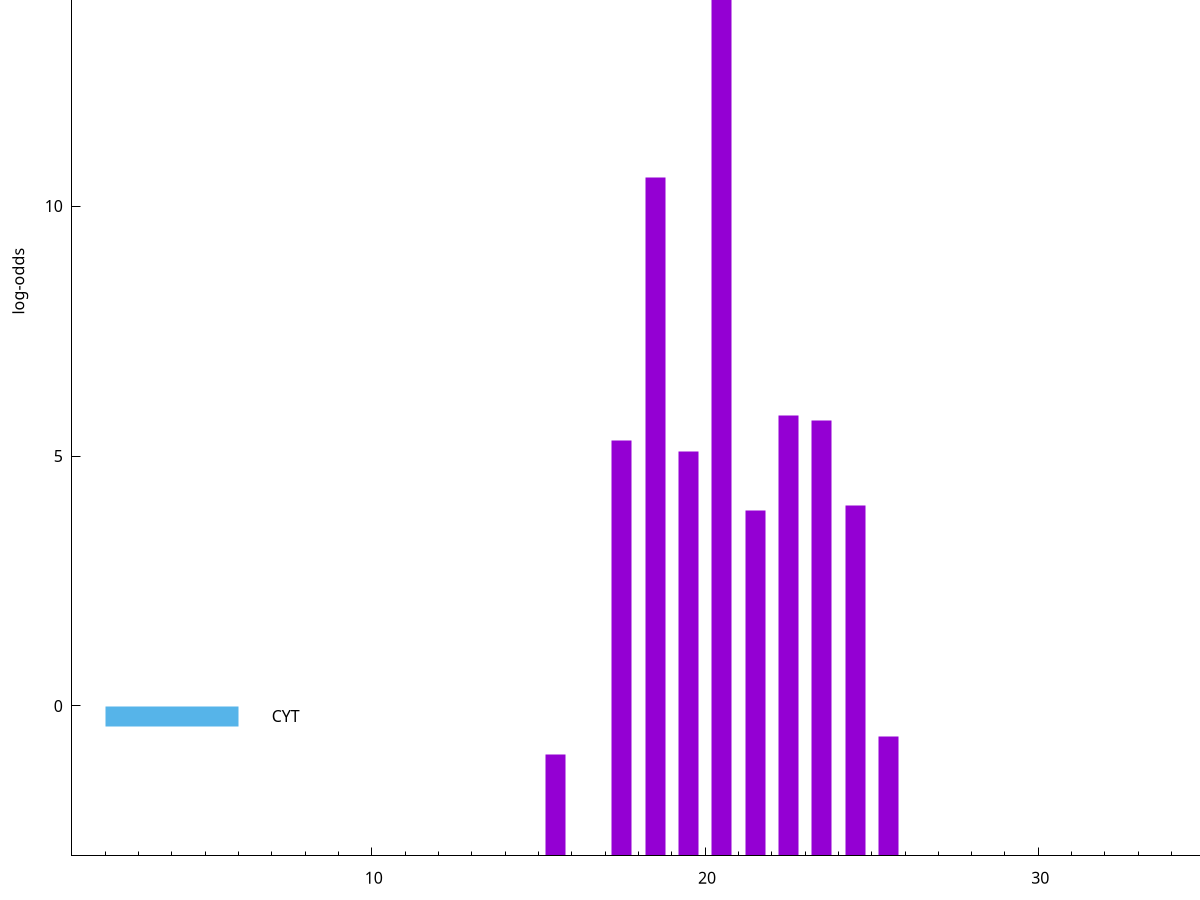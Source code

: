 set title "LipoP predictions for SRR5666488.gff"
set size 2., 1.4
set xrange [1:70] 
set mxtics 10
set yrange [-3:20]
set y2range [0:23]
set ylabel "log-odds"
set term postscript eps color solid "Helvetica" 30
set output "SRR5666488.gff2.eps"
set arrow from 2,17.3581 to 6,17.3581 nohead lt 1 lw 20
set label "SpI" at 7,17.3581
set arrow from 2,-0.200913 to 6,-0.200913 nohead lt 3 lw 20
set label "CYT" at 7,-0.200913
set arrow from 2,17.3581 to 6,17.3581 nohead lt 1 lw 20
set label "SpI" at 7,17.3581
# NOTE: The scores below are the log-odds scores with the threshold
# NOTE: subtracted (a hack to make gnuplot make the histogram all
# NOTE: look nice).
plot "-" axes x1y2 title "" with impulses lt 1 lw 20
20.500000 20.343200
18.500000 13.567400
22.500000 8.814090
23.500000 8.706810
17.500000 8.311420
19.500000 8.095350
24.500000 7.012050
21.500000 6.903500
25.500000 2.397566
15.500000 2.033401
e
exit

